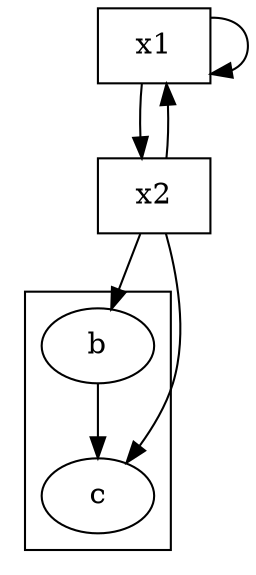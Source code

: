 digraph test {
node1 [label="x1", shape="box"];
node2 [label="x2", shape="box"];

node1 -> node1;
node2 -> node1;
node1 -> node2;
node2 -> subgraph cluster1 {b -> c};
}
